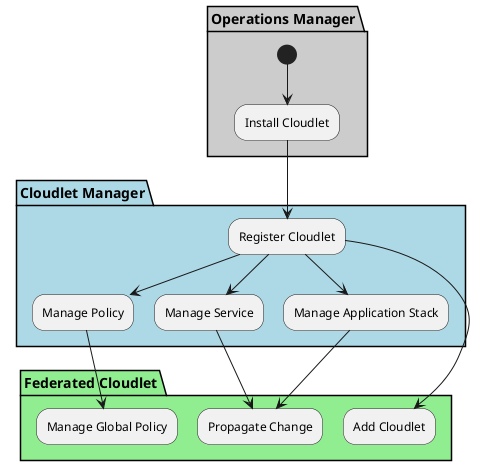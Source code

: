 @startuml

partition "Operations Manager" #cccccc {
    (*) --> "Install Cloudlet"
}

partition "Cloudlet Manager" #lightblue {
    "Install Cloudlet" --> "Register Cloudlet"
    "Register Cloudlet" --> "Manage Policy"
    "Register Cloudlet" --> "Manage Service"
    "Register Cloudlet" --> "Manage Application Stack"
}

partition "Federated Cloudlet" #lightgreen {
    "Register Cloudlet" --> "Add Cloudlet"
    "Manage Policy" --> "Manage Global Policy"
    "Manage Service" --> "Propagate Change"
    "Manage Application Stack" --> "Propagate Change"
}

@enduml
